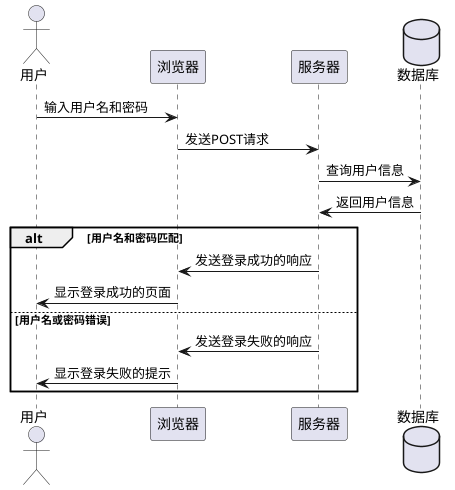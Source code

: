 @startuml
actor 用户
participant "浏览器" as browser
participant "服务器" as server
database "数据库" as db

用户 -> browser: 输入用户名和密码
browser -> server: 发送POST请求
server -> db: 查询用户信息
db -> server: 返回用户信息
alt 用户名和密码匹配
    server -> browser: 发送登录成功的响应
    browser -> 用户: 显示登录成功的页面
else 用户名或密码错误
    server -> browser: 发送登录失败的响应
    browser -> 用户: 显示登录失败的提示
end
@enduml
